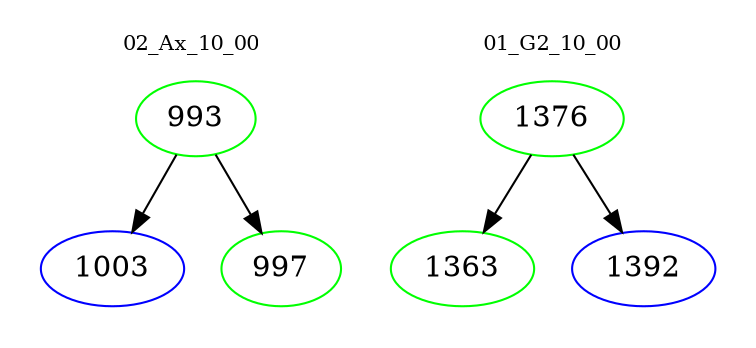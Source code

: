 digraph{
subgraph cluster_0 {
color = white
label = "02_Ax_10_00";
fontsize=10;
T0_993 [label="993", color="green"]
T0_993 -> T0_1003 [color="black"]
T0_1003 [label="1003", color="blue"]
T0_993 -> T0_997 [color="black"]
T0_997 [label="997", color="green"]
}
subgraph cluster_1 {
color = white
label = "01_G2_10_00";
fontsize=10;
T1_1376 [label="1376", color="green"]
T1_1376 -> T1_1363 [color="black"]
T1_1363 [label="1363", color="green"]
T1_1376 -> T1_1392 [color="black"]
T1_1392 [label="1392", color="blue"]
}
}
